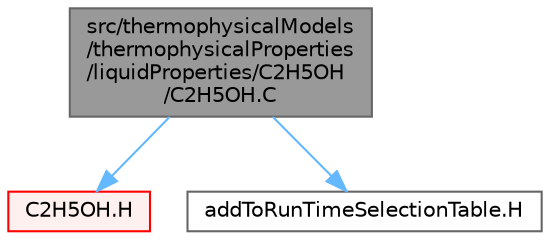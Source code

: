 digraph "src/thermophysicalModels/thermophysicalProperties/liquidProperties/C2H5OH/C2H5OH.C"
{
 // LATEX_PDF_SIZE
  bgcolor="transparent";
  edge [fontname=Helvetica,fontsize=10,labelfontname=Helvetica,labelfontsize=10];
  node [fontname=Helvetica,fontsize=10,shape=box,height=0.2,width=0.4];
  Node1 [id="Node000001",label="src/thermophysicalModels\l/thermophysicalProperties\l/liquidProperties/C2H5OH\l/C2H5OH.C",height=0.2,width=0.4,color="gray40", fillcolor="grey60", style="filled", fontcolor="black",tooltip=" "];
  Node1 -> Node2 [id="edge1_Node000001_Node000002",color="steelblue1",style="solid",tooltip=" "];
  Node2 [id="Node000002",label="C2H5OH.H",height=0.2,width=0.4,color="red", fillcolor="#FFF0F0", style="filled",URL="$C2H5OH_8H.html",tooltip=" "];
  Node1 -> Node154 [id="edge2_Node000001_Node000154",color="steelblue1",style="solid",tooltip=" "];
  Node154 [id="Node000154",label="addToRunTimeSelectionTable.H",height=0.2,width=0.4,color="grey40", fillcolor="white", style="filled",URL="$addToRunTimeSelectionTable_8H.html",tooltip="Macros for easy insertion into run-time selection tables."];
}
